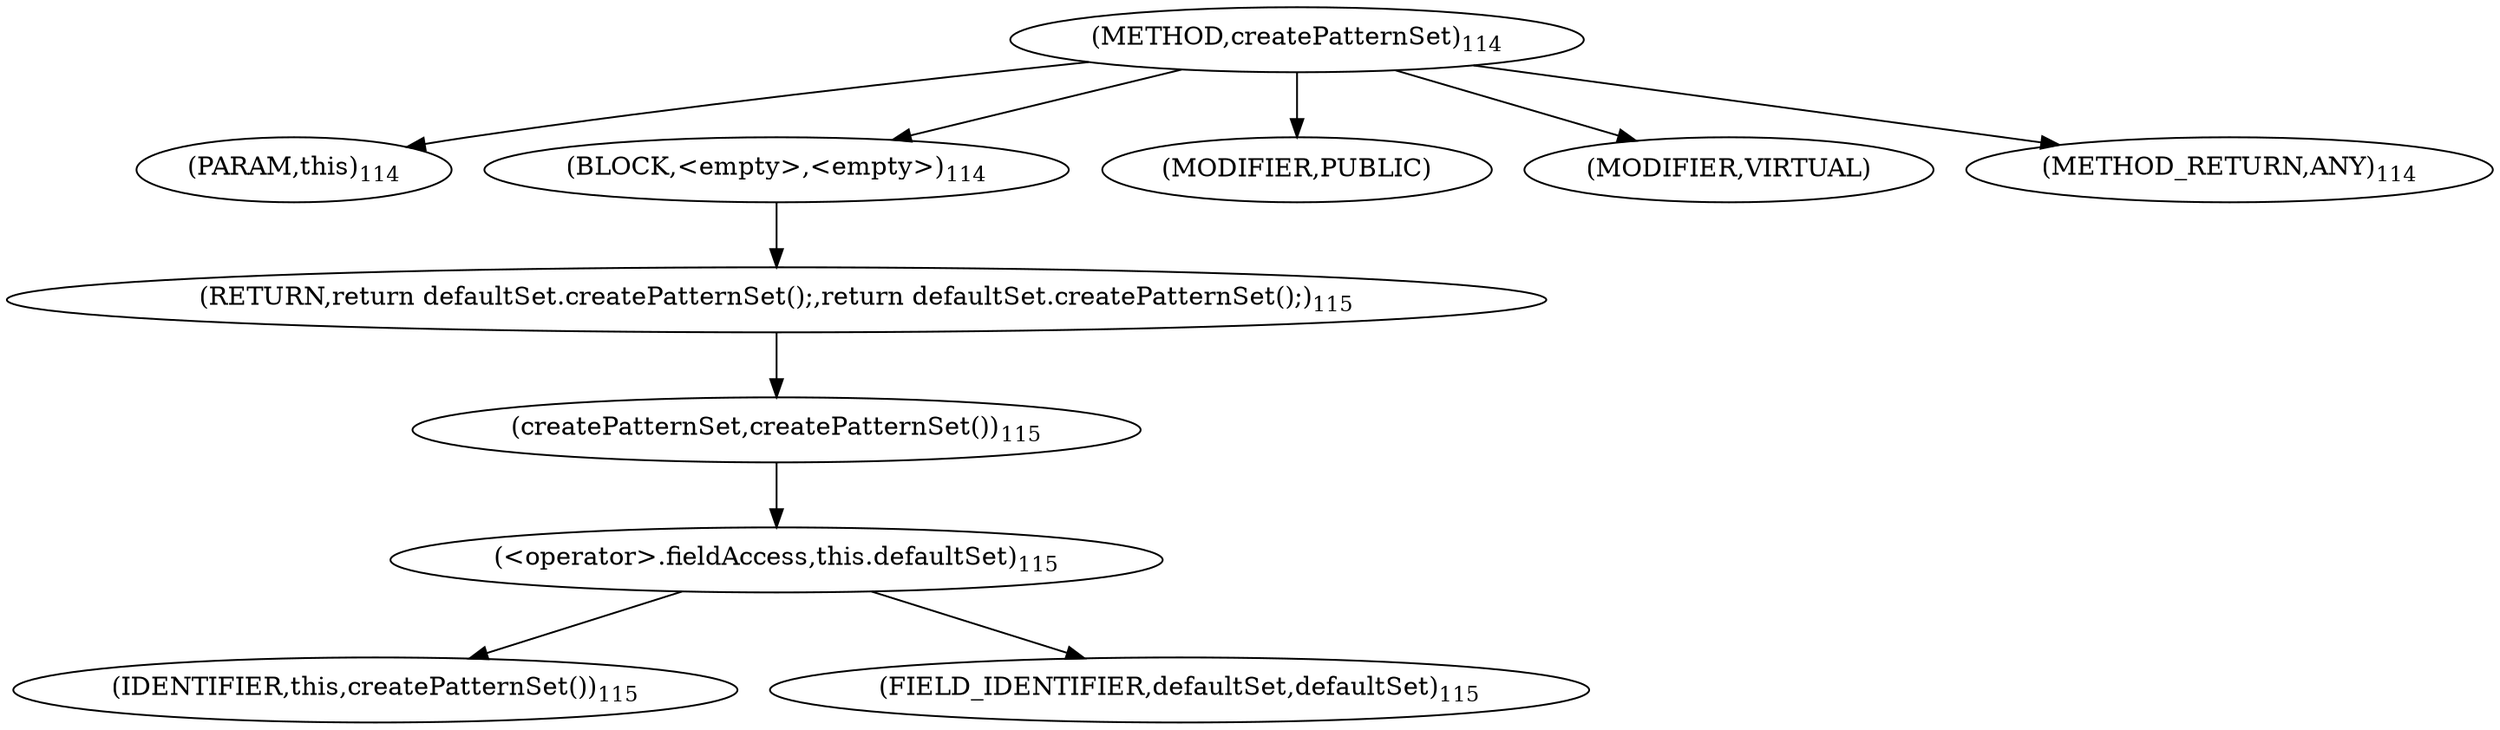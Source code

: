 digraph "createPatternSet" {  
"132" [label = <(METHOD,createPatternSet)<SUB>114</SUB>> ]
"133" [label = <(PARAM,this)<SUB>114</SUB>> ]
"134" [label = <(BLOCK,&lt;empty&gt;,&lt;empty&gt;)<SUB>114</SUB>> ]
"135" [label = <(RETURN,return defaultSet.createPatternSet();,return defaultSet.createPatternSet();)<SUB>115</SUB>> ]
"136" [label = <(createPatternSet,createPatternSet())<SUB>115</SUB>> ]
"137" [label = <(&lt;operator&gt;.fieldAccess,this.defaultSet)<SUB>115</SUB>> ]
"138" [label = <(IDENTIFIER,this,createPatternSet())<SUB>115</SUB>> ]
"139" [label = <(FIELD_IDENTIFIER,defaultSet,defaultSet)<SUB>115</SUB>> ]
"140" [label = <(MODIFIER,PUBLIC)> ]
"141" [label = <(MODIFIER,VIRTUAL)> ]
"142" [label = <(METHOD_RETURN,ANY)<SUB>114</SUB>> ]
  "132" -> "133" 
  "132" -> "134" 
  "132" -> "140" 
  "132" -> "141" 
  "132" -> "142" 
  "134" -> "135" 
  "135" -> "136" 
  "136" -> "137" 
  "137" -> "138" 
  "137" -> "139" 
}
